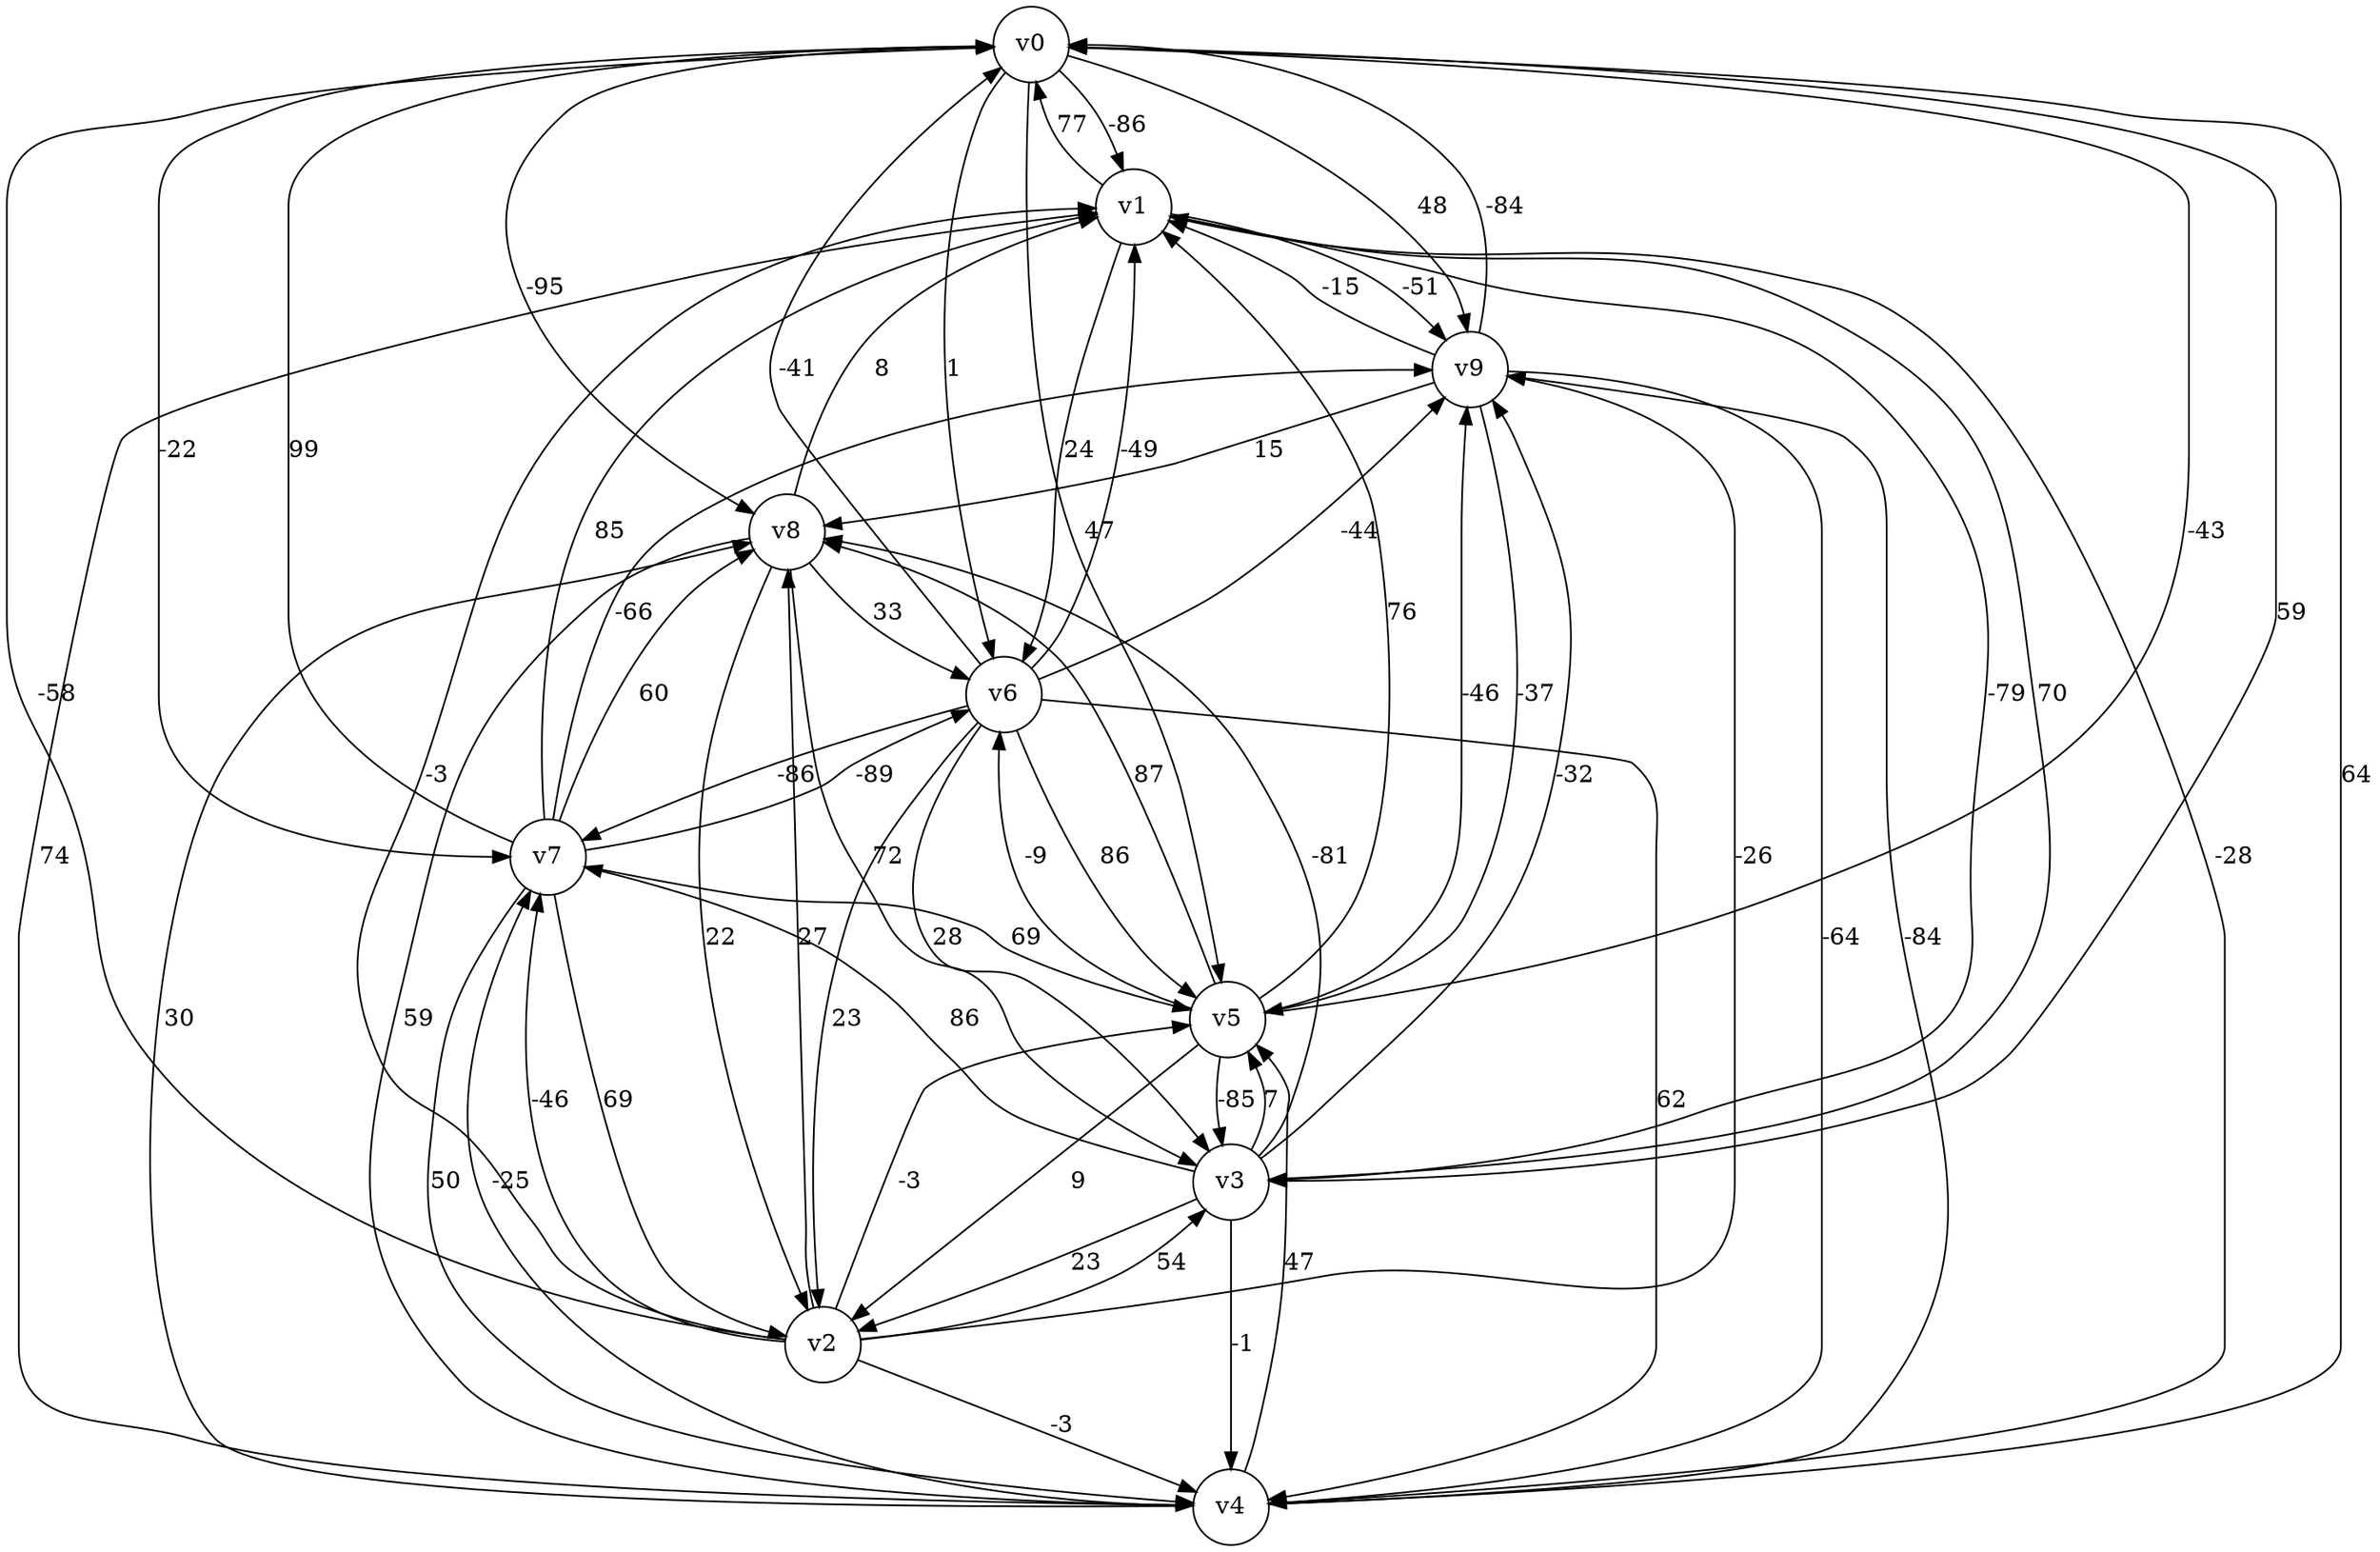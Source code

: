 digraph
{
	node [shape=circle, label="v0"] 0;
	node [shape=circle, label="v1"] 1;
	node [shape=circle, label="v2"] 2;
	node [shape=circle, label="v3"] 3;
	node [shape=circle, label="v4"] 4;
	node [shape=circle, label="v5"] 5;
	node [shape=circle, label="v6"] 6;
	node [shape=circle, label="v7"] 7;
	node [shape=circle, label="v8"] 8;
	node [shape=circle, label="v9"] 9;
	0 -> 1 [label="-86"]
	0 -> 3 [label="59"]
	0 -> 5 [label="47"]
	0 -> 6 [label="1"]
	0 -> 7 [label="-22"]
	0 -> 8 [label="-95"]
	0 -> 9 [label="48"]
	1 -> 0 [label="77"]
	1 -> 3 [label="-79"]
	1 -> 4 [label="-28"]
	1 -> 6 [label="24"]
	1 -> 9 [label="-51"]
	2 -> 0 [label="-58"]
	2 -> 1 [label="-3"]
	2 -> 3 [label="54"]
	2 -> 4 [label="-3"]
	2 -> 5 [label="-3"]
	2 -> 7 [label="-46"]
	2 -> 8 [label="27"]
	2 -> 9 [label="-26"]
	3 -> 1 [label="70"]
	3 -> 2 [label="23"]
	3 -> 4 [label="-1"]
	3 -> 5 [label="7"]
	3 -> 7 [label="86"]
	3 -> 8 [label="-81"]
	3 -> 9 [label="-32"]
	4 -> 0 [label="64"]
	4 -> 1 [label="74"]
	4 -> 5 [label="47"]
	4 -> 7 [label="-25"]
	4 -> 8 [label="30"]
	4 -> 9 [label="-84"]
	5 -> 0 [label="-43"]
	5 -> 1 [label="76"]
	5 -> 2 [label="9"]
	5 -> 3 [label="-85"]
	5 -> 6 [label="-9"]
	5 -> 8 [label="87"]
	5 -> 9 [label="-46"]
	6 -> 0 [label="-41"]
	6 -> 1 [label="-49"]
	6 -> 2 [label="23"]
	6 -> 3 [label="28"]
	6 -> 4 [label="62"]
	6 -> 5 [label="86"]
	6 -> 7 [label="-86"]
	6 -> 9 [label="-44"]
	7 -> 0 [label="99"]
	7 -> 1 [label="85"]
	7 -> 2 [label="69"]
	7 -> 4 [label="50"]
	7 -> 5 [label="69"]
	7 -> 6 [label="-89"]
	7 -> 8 [label="60"]
	7 -> 9 [label="-66"]
	8 -> 1 [label="8"]
	8 -> 2 [label="22"]
	8 -> 3 [label="72"]
	8 -> 4 [label="59"]
	8 -> 6 [label="33"]
	9 -> 0 [label="-84"]
	9 -> 1 [label="-15"]
	9 -> 4 [label="-64"]
	9 -> 5 [label="-37"]
	9 -> 8 [label="15"]
}

